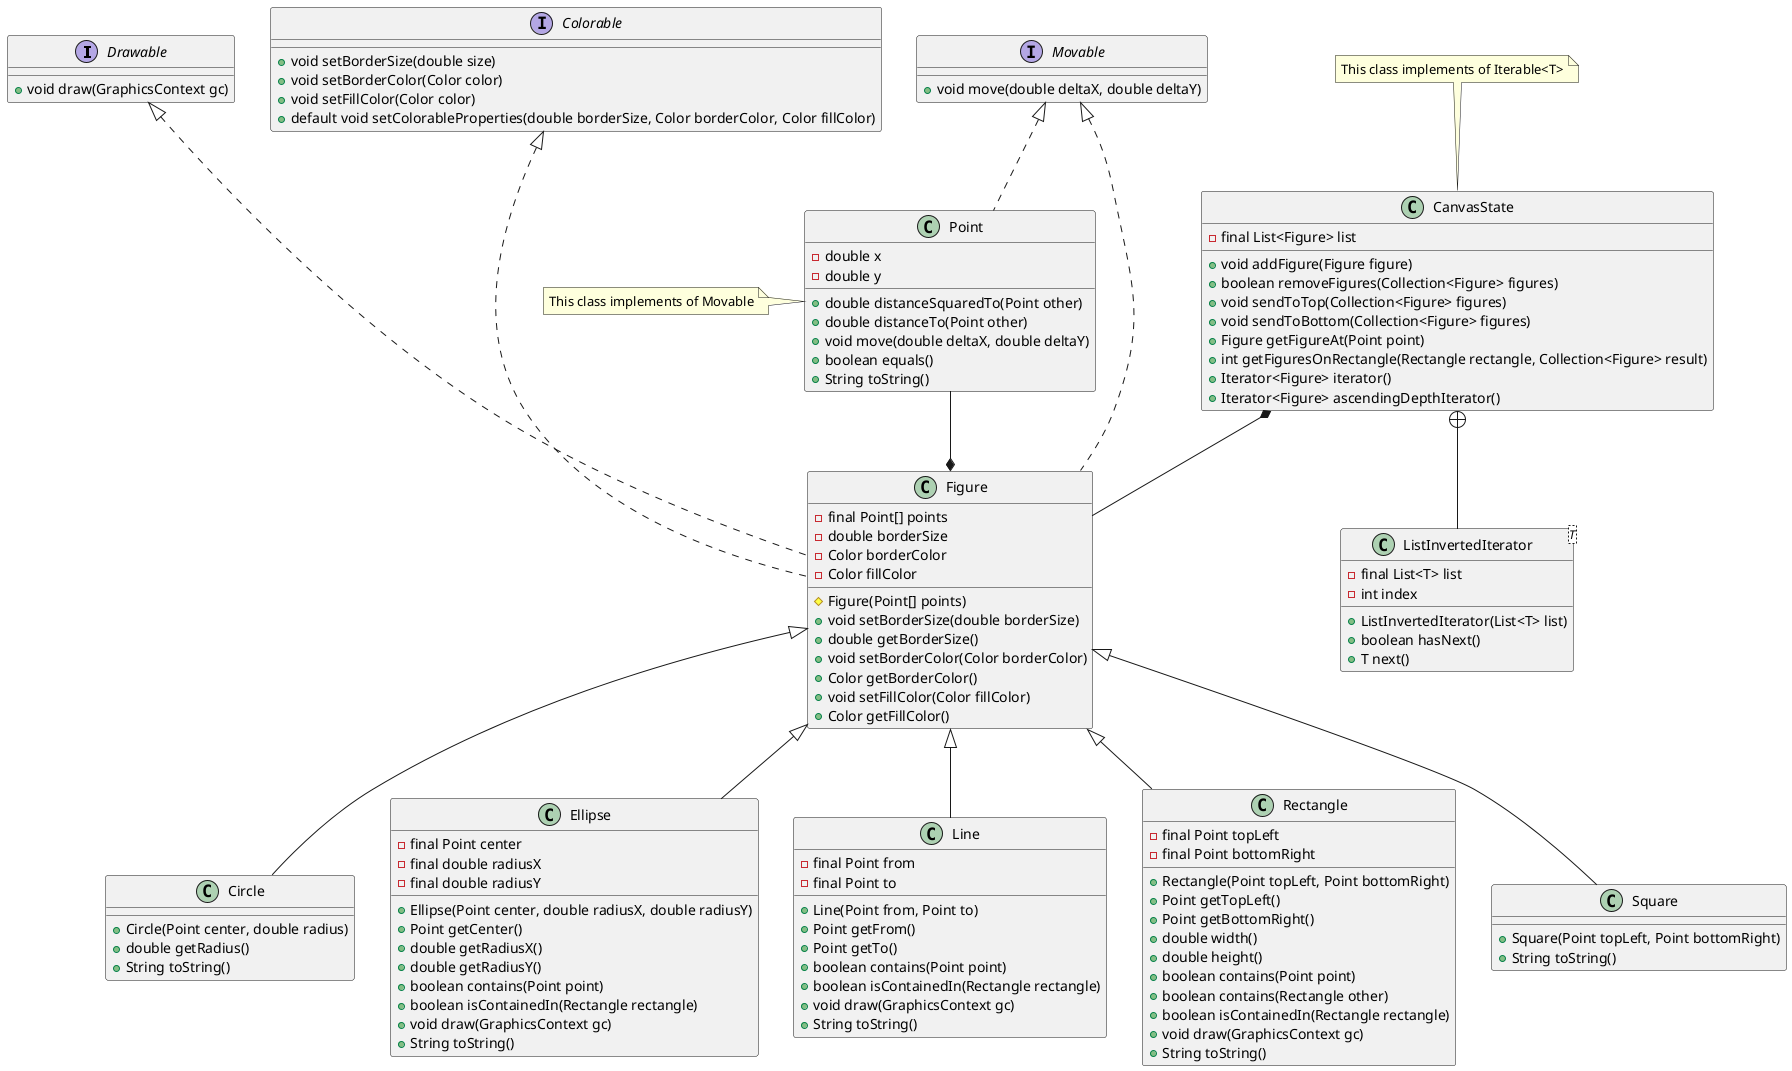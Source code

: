 @startuml

interface Drawable{
+void draw(GraphicsContext gc)
}

interface Colorable{
+void setBorderSize(double size)
+void setBorderColor(Color color)
+void setFillColor(Color color)
+default void setColorableProperties(double borderSize, Color borderColor, Color fillColor)
}

interface Movable{
+void move(double deltaX, double deltaY)
}

Drawable -[hidden] Colorable
Colorable -[hidden] Movable

abstract class Figure{
-final Point[] points
-double borderSize
-Color borderColor
-Color fillColor

#Figure(Point[] points)
+void setBorderSize(double borderSize)
+double getBorderSize()
+void setBorderColor(Color borderColor)
+Color getBorderColor()
+void setFillColor(Color fillColor)
+Color getFillColor()
}
class Figure implements Drawable
class Figure implements Colorable
class Figure implements Movable
Figure *-up- Point

class CanvasState{
-final List<Figure> list
+void addFigure(Figure figure)
+boolean removeFigures(Collection<Figure> figures)
+void sendToTop(Collection<Figure> figures)
+void sendToBottom(Collection<Figure> figures)
+Figure getFigureAt(Point point)
+int getFiguresOnRectangle(Rectangle rectangle, Collection<Figure> result)
+Iterator<Figure> iterator()
+Iterator<Figure> ascendingDepthIterator()
}

CanvasState *-- Figure

class ListInvertedIterator<T>{
-final List<T> list
-int index

+ListInvertedIterator(List<T> list)
+boolean hasNext()
+T next()
}

CanvasState +--  ListInvertedIterator

class Circle{
+Circle(Point center, double radius)
+double getRadius()
+String toString()
}

class Ellipse{
-final Point center
-final double radiusX
-final double radiusY

+Ellipse(Point center, double radiusX, double radiusY)
+Point getCenter()
+double getRadiusX()
+double getRadiusY()
+boolean contains(Point point)
+boolean isContainedIn(Rectangle rectangle)
+void draw(GraphicsContext gc)
+String toString()
}

class Line{
-final Point from
-final Point to

+Line(Point from, Point to)
+Point getFrom()
+Point getTo()
+boolean contains(Point point)
+boolean isContainedIn(Rectangle rectangle)
+void draw(GraphicsContext gc)
+String toString()
}

class Point{
-double x
-double y

+double distanceSquaredTo(Point other)
+double distanceTo(Point other)
+void move(double deltaX, double deltaY)
+boolean equals()
+String toString()
}

class Point implements Movable

class Rectangle{
-final Point topLeft
-final Point bottomRight

+Rectangle(Point topLeft, Point bottomRight)
+Point getTopLeft()
+Point getBottomRight()
+double width()
+double height()
+boolean contains(Point point)
+boolean contains(Rectangle other)
+boolean isContainedIn(Rectangle rectangle)
+void draw(GraphicsContext gc)
+String toString()
}

class Square{
+Square(Point topLeft, Point bottomRight)
+String toString()
}

class Circle extends Figure
class Ellipse extends Figure
class Rectangle extends Figure
class Square extends Figure
class Line extends Figure

note top of CanvasState
This class implements of Iterable<T>
end note

note left of Point
This class implements of Movable
end note
@enduml